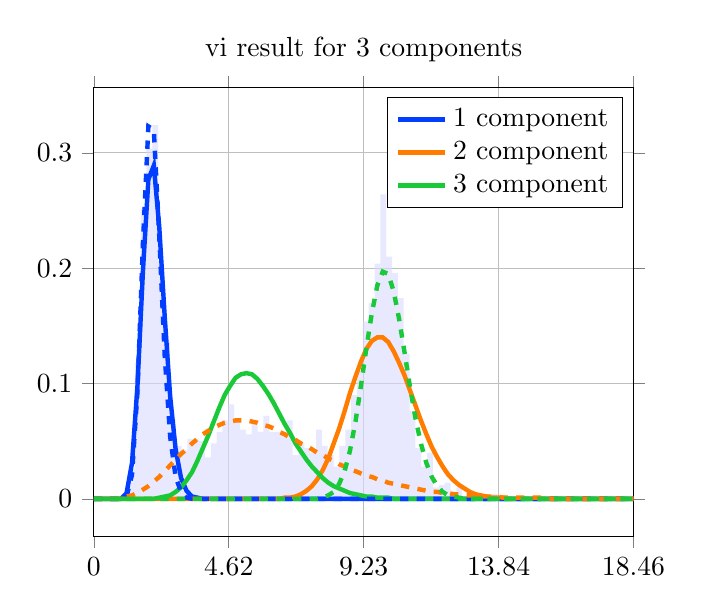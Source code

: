 \begin{tikzpicture}
\begin{axis}[title={vi result for 3 components}, yticklabel style={/pgf/number format/fixed,
            /pgf/number format/precision=3}, grid={major}, yminorgrids={true}, tick align={outside}, xtick={0.0,4.615,9.23,13.844,18.459}, xmin={0.0}, xmax={18.459}, scaled y ticks={false}]
    \addplot[ybar interval, fill={blue!15}, forget plot, opacity={0.6}, draw={none}, bar width={5.0e-6}]
        table[row sep={\\}]
        {
            \\
            1.0  0.004  \\
            1.2  0.026  \\
            1.4  0.118  \\
            1.6  0.252  \\
            1.8  0.304  \\
            2.0  0.324  \\
            2.2  0.206  \\
            2.4  0.136  \\
            2.6  0.068  \\
            2.8  0.046  \\
            3.0  0.042  \\
            3.2  0.052  \\
            3.4  0.052  \\
            3.6  0.05  \\
            3.8  0.036  \\
            4.0  0.048  \\
            4.2  0.058  \\
            4.4  0.068  \\
            4.6  0.082  \\
            4.8  0.068  \\
            5.0  0.06  \\
            5.2  0.056  \\
            5.4  0.066  \\
            5.6  0.058  \\
            5.8  0.072  \\
            6.0  0.058  \\
            6.2  0.058  \\
            6.4  0.058  \\
            6.6  0.068  \\
            6.8  0.038  \\
            7.0  0.048  \\
            7.2  0.044  \\
            7.4  0.04  \\
            7.6  0.06  \\
            7.8  0.046  \\
            8.0  0.038  \\
            8.2  0.028  \\
            8.4  0.046  \\
            8.6  0.06  \\
            8.8  0.09  \\
            9.0  0.11  \\
            9.2  0.154  \\
            9.4  0.17  \\
            9.6  0.204  \\
            9.8  0.264  \\
            10.0  0.21  \\
            10.2  0.196  \\
            10.4  0.174  \\
            10.6  0.126  \\
            10.8  0.076  \\
            11.0  0.044  \\
            11.2  0.028  \\
            11.4  0.04  \\
            11.6  0.01  \\
            11.8  0.012  \\
            12.0  0.014  \\
            12.2  0.006  \\
            12.4  0.01  \\
            12.6  0.0  \\
            12.8  0.002  \\
            13.0  0.002  \\
            13.2  0.0  \\
            13.4  0.002  \\
            13.6  0.004  \\
            13.8  0.0  \\
            14.0  0.0  \\
            14.2  0.002  \\
            14.4  0.0  \\
            14.6  0.002  \\
            14.8  0.0  \\
            15.0  0.0  \\
            15.2  0.0  \\
            15.4  0.0  \\
            15.6  0.0  \\
            15.8  0.002  \\
            16.0  0.0  \\
            16.2  0.0  \\
            16.4  0.0  \\
            16.6  0.0  \\
            16.8  0.0  \\
            17.0  0.0  \\
            17.2  0.0  \\
            17.4  0.0  \\
            17.6  0.002  \\
            17.8  0.0  \\
            18.0  0.0  \\
            18.2  0.0  \\
            18.4  0.002  \\
            18.6  0.0  \\
        }
        ;
    \addplot[style={{ultra thick}}, color={rgb,1:red,0.008;green,0.243;blue,1.0}]
        table[row sep={\\}]
        {
            \\
            0.0  0.0  \\
            0.186  8.193e-20  \\
            0.373  3.382e-12  \\
            0.559  3.085e-8  \\
            0.746  8.965e-6  \\
            0.932  0.0  \\
            1.119  0.005  \\
            1.305  0.031  \\
            1.492  0.098  \\
            1.678  0.197  \\
            1.865  0.277  \\
            2.051  0.289  \\
            2.237  0.236  \\
            2.424  0.158  \\
            2.61  0.089  \\
            2.797  0.043  \\
            2.983  0.018  \\
            3.17  0.007  \\
            3.356  0.002  \\
            3.543  0.001  \\
            3.729  0.0  \\
            3.916  5.664e-5  \\
            4.102  1.418e-5  \\
            4.288  3.344e-6  \\
            4.475  7.458e-7  \\
            4.661  1.581e-7  \\
            4.848  3.198e-8  \\
            5.034  6.195e-9  \\
            5.221  1.153e-9  \\
            5.407  2.067e-10  \\
            5.594  3.578e-11  \\
            5.78  5.996e-12  \\
            5.967  9.746e-13  \\
            6.153  1.54e-13  \\
            6.339  2.368e-14  \\
            6.526  3.55e-15  \\
            6.712  5.198e-16  \\
            6.899  7.44e-17  \\
            7.085  1.042e-17  \\
            7.272  1.431e-18  \\
            7.458  1.927e-19  \\
            7.645  2.548e-20  \\
            7.831  3.312e-21  \\
            8.018  4.233e-22  \\
            8.204  5.325e-23  \\
            8.39  6.599e-24  \\
            8.577  8.06e-25  \\
            8.763  9.709e-26  \\
            8.95  1.154e-26  \\
            9.136  1.355e-27  \\
            9.323  1.571e-28  \\
            9.509  1.8e-29  \\
            9.696  2.04e-30  \\
            9.882  2.287e-31  \\
            10.069  2.537e-32  \\
            10.255  2.787e-33  \\
            10.441  3.031e-34  \\
            10.628  3.267e-35  \\
            10.814  3.489e-36  \\
            11.001  3.694e-37  \\
            11.187  3.878e-38  \\
            11.374  4.038e-39  \\
            11.56  4.173e-40  \\
            11.747  4.279e-41  \\
            11.933  4.355e-42  \\
            12.12  4.401e-43  \\
            12.306  4.417e-44  \\
            12.492  4.403e-45  \\
            12.679  4.361e-46  \\
            12.865  4.292e-47  \\
            13.052  4.198e-48  \\
            13.238  4.082e-49  \\
            13.425  3.946e-50  \\
            13.611  3.793e-51  \\
            13.798  3.626e-52  \\
            13.984  3.448e-53  \\
            14.171  3.262e-54  \\
            14.357  3.07e-55  \\
            14.543  2.875e-56  \\
            14.73  2.68e-57  \\
            14.916  2.486e-58  \\
            15.103  2.296e-59  \\
            15.289  2.111e-60  \\
            15.476  1.932e-61  \\
            15.662  1.761e-62  \\
            15.849  1.599e-63  \\
            16.035  1.445e-64  \\
            16.222  1.301e-65  \\
            16.408  1.167e-66  \\
            16.594  1.043e-67  \\
            16.781  9.287e-69  \\
            16.967  8.239e-70  \\
            17.154  7.283e-71  \\
            17.34  6.416e-72  \\
            17.527  5.633e-73  \\
            17.713  4.929e-74  \\
            17.9  4.299e-75  \\
            18.086  3.738e-76  \\
            18.273  3.24e-77  \\
            18.459  2.799e-78  \\
        }
        ;
    \addlegendentry {1 component}
    \addplot[style={{ultra thick}}, color={rgb,1:red,1.0;green,0.486;blue,0.0}]
        table[row sep={\\}]
        {
            \\
            0.0  0.0  \\
            0.186  5.308e-99  \\
            0.373  5.989e-77  \\
            0.559  2.619e-64  \\
            0.746  1.605e-55  \\
            0.932  7.608e-49  \\
            1.119  1.666e-43  \\
            1.305  4.369e-39  \\
            1.492  2.424e-35  \\
            1.678  4.106e-32  \\
            1.865  2.729e-29  \\
            2.051  8.505e-27  \\
            2.237  1.419e-24  \\
            2.424  1.4e-22  \\
            2.61  8.834e-21  \\
            2.797  3.792e-19  \\
            2.983  1.164e-17  \\
            3.17  2.66e-16  \\
            3.356  4.682e-15  \\
            3.543  6.529e-14  \\
            3.729  7.387e-13  \\
            3.916  6.922e-12  \\
            4.102  5.467e-11  \\
            4.288  3.695e-10  \\
            4.475  2.165e-9  \\
            4.661  1.113e-8  \\
            4.848  5.074e-8  \\
            5.034  2.068e-7  \\
            5.221  7.603e-7  \\
            5.407  2.538e-6  \\
            5.594  7.749e-6  \\
            5.78  2.176e-5  \\
            5.967  5.647e-5  \\
            6.153  0.0  \\
            6.339  0.0  \\
            6.526  0.001  \\
            6.712  0.001  \\
            6.899  0.002  \\
            7.085  0.004  \\
            7.272  0.007  \\
            7.458  0.011  \\
            7.645  0.017  \\
            7.831  0.025  \\
            8.018  0.035  \\
            8.204  0.048  \\
            8.39  0.061  \\
            8.577  0.076  \\
            8.763  0.092  \\
            8.95  0.106  \\
            9.136  0.119  \\
            9.323  0.13  \\
            9.509  0.137  \\
            9.696  0.14  \\
            9.882  0.14  \\
            10.069  0.136  \\
            10.255  0.128  \\
            10.441  0.118  \\
            10.628  0.107  \\
            10.814  0.094  \\
            11.001  0.081  \\
            11.187  0.068  \\
            11.374  0.056  \\
            11.56  0.045  \\
            11.747  0.036  \\
            11.933  0.028  \\
            12.12  0.021  \\
            12.306  0.016  \\
            12.492  0.012  \\
            12.679  0.009  \\
            12.865  0.006  \\
            13.052  0.004  \\
            13.238  0.003  \\
            13.425  0.002  \\
            13.611  0.001  \\
            13.798  0.001  \\
            13.984  0.001  \\
            14.171  0.0  \\
            14.357  0.0  \\
            14.543  0.0  \\
            14.73  9.313e-5  \\
            14.916  5.704e-5  \\
            15.103  3.453e-5  \\
            15.289  2.066e-5  \\
            15.476  1.223e-5  \\
            15.662  7.155e-6  \\
            15.849  4.144e-6  \\
            16.035  2.375e-6  \\
            16.222  1.347e-6  \\
            16.408  7.565e-7  \\
            16.594  4.208e-7  \\
            16.781  2.318e-7  \\
            16.967  1.265e-7  \\
            17.154  6.845e-8  \\
            17.34  3.67e-8  \\
            17.527  1.95e-8  \\
            17.713  1.028e-8  \\
            17.9  5.37e-9  \\
            18.086  2.784e-9  \\
            18.273  1.431e-9  \\
            18.459  7.302e-10  \\
        }
        ;
    \addlegendentry {2 component}
    \addplot[style={{ultra thick}}, color={rgb,1:red,0.102;green,0.788;blue,0.22}]
        table[row sep={\\}]
        {
            \\
            0.0  0.0  \\
            0.186  9.288e-21  \\
            0.373  1.864e-15  \\
            0.559  1.787e-12  \\
            0.746  1.921e-10  \\
            0.932  6.229e-9  \\
            1.119  9.462e-8  \\
            1.305  8.517e-7  \\
            1.492  5.227e-6  \\
            1.678  2.394e-5  \\
            1.865  8.706e-5  \\
            2.051  0.0  \\
            2.237  0.001  \\
            2.424  0.002  \\
            2.61  0.003  \\
            2.797  0.006  \\
            2.983  0.01  \\
            3.17  0.016  \\
            3.356  0.023  \\
            3.543  0.033  \\
            3.729  0.044  \\
            3.916  0.055  \\
            4.102  0.067  \\
            4.288  0.079  \\
            4.475  0.09  \\
            4.661  0.098  \\
            4.848  0.105  \\
            5.034  0.108  \\
            5.221  0.109  \\
            5.407  0.108  \\
            5.594  0.104  \\
            5.78  0.098  \\
            5.967  0.091  \\
            6.153  0.083  \\
            6.339  0.074  \\
            6.526  0.065  \\
            6.712  0.057  \\
            6.899  0.048  \\
            7.085  0.041  \\
            7.272  0.034  \\
            7.458  0.028  \\
            7.645  0.023  \\
            7.831  0.018  \\
            8.018  0.014  \\
            8.204  0.011  \\
            8.39  0.009  \\
            8.577  0.007  \\
            8.763  0.005  \\
            8.95  0.004  \\
            9.136  0.003  \\
            9.323  0.002  \\
            9.509  0.002  \\
            9.696  0.001  \\
            9.882  0.001  \\
            10.069  0.001  \\
            10.255  0.0  \\
            10.441  0.0  \\
            10.628  0.0  \\
            10.814  0.0  \\
            11.001  0.0  \\
            11.187  8.528e-5  \\
            11.374  5.956e-5  \\
            11.56  4.138e-5  \\
            11.747  2.862e-5  \\
            11.933  1.97e-5  \\
            12.12  1.35e-5  \\
            12.306  9.207e-6  \\
            12.492  6.254e-6  \\
            12.679  4.231e-6  \\
            12.865  2.85e-6  \\
            13.052  1.913e-6  \\
            13.238  1.279e-6  \\
            13.425  8.52e-7  \\
            13.611  5.655e-7  \\
            13.798  3.741e-7  \\
            13.984  2.466e-7  \\
            14.171  1.62e-7  \\
            14.357  1.061e-7  \\
            14.543  6.927e-8  \\
            14.73  4.509e-8  \\
            14.916  2.926e-8  \\
            15.103  1.893e-8  \\
            15.289  1.222e-8  \\
            15.476  7.861e-9  \\
            15.662  5.044e-9  \\
            15.849  3.229e-9  \\
            16.035  2.061e-9  \\
            16.222  1.312e-9  \\
            16.408  8.337e-10  \\
            16.594  5.283e-10  \\
            16.781  3.34e-10  \\
            16.967  2.107e-10  \\
            17.154  1.326e-10  \\
            17.34  8.327e-11  \\
            17.527  5.218e-11  \\
            17.713  3.263e-11  \\
            17.9  2.036e-11  \\
            18.086  1.268e-11  \\
            18.273  7.882e-12  \\
            18.459  4.889e-12  \\
        }
        ;
    \addlegendentry {3 component}
    \addplot[style={{ultra thick, dashed}}, color={rgb,1:red,0.008;green,0.243;blue,1.0}]
        table[row sep={\\}]
        {
            \\
            0.0  0.0  \\
            0.186  1.218e-25  \\
            0.373  1.607e-15  \\
            0.559  2.846e-10  \\
            0.746  5.096e-7  \\
            0.932  7.366e-5  \\
            1.119  0.002  \\
            1.305  0.021  \\
            1.492  0.093  \\
            1.678  0.221  \\
            1.865  0.323  \\
            2.051  0.32  \\
            2.237  0.228  \\
            2.424  0.124  \\
            2.61  0.054  \\
            2.797  0.019  \\
            2.983  0.006  \\
            3.17  0.001  \\
            3.356  0.0  \\
            3.543  6.389e-5  \\
            3.729  1.134e-5  \\
            3.916  1.826e-6  \\
            4.102  2.691e-7  \\
            4.288  3.658e-8  \\
            4.475  4.62e-9  \\
            4.661  5.452e-10  \\
            4.848  6.044e-11  \\
            5.034  6.324e-12  \\
            5.221  6.273e-13  \\
            5.407  5.919e-14  \\
            5.594  5.333e-15  \\
            5.78  4.601e-16  \\
            5.967  3.811e-17  \\
            6.153  3.039e-18  \\
            6.339  2.338e-19  \\
            6.526  1.739e-20  \\
            6.712  1.253e-21  \\
            6.899  8.758e-23  \\
            7.085  5.951e-24  \\
            7.272  3.936e-25  \\
            7.458  2.537e-26  \\
            7.645  1.596e-27  \\
            7.831  9.809e-29  \\
            8.018  5.897e-30  \\
            8.204  3.471e-31  \\
            8.39  2.003e-32  \\
            8.577  1.133e-33  \\
            8.763  6.297e-35  \\
            8.95  3.437e-36  \\
            9.136  1.844e-37  \\
            9.323  9.739e-39  \\
            9.509  5.063e-40  \\
            9.696  2.593e-41  \\
            9.882  1.309e-42  \\
            10.069  6.516e-44  \\
            10.255  3.201e-45  \\
            10.441  1.552e-46  \\
            10.628  7.433e-48  \\
            10.814  3.517e-49  \\
            11.001  1.645e-50  \\
            11.187  7.609e-52  \\
            11.374  3.482e-53  \\
            11.56  1.576e-54  \\
            11.747  7.066e-56  \\
            11.933  3.136e-57  \\
            12.12  1.379e-58  \\
            12.306  6.005e-60  \\
            12.492  2.592e-61  \\
            12.679  1.109e-62  \\
            12.865  4.708e-64  \\
            13.052  1.982e-65  \\
            13.238  8.274e-67  \\
            13.425  3.428e-68  \\
            13.611  1.41e-69  \\
            13.798  5.756e-71  \\
            13.984  2.333e-72  \\
            14.171  9.392e-74  \\
            14.357  3.755e-75  \\
            14.543  1.492e-76  \\
            14.73  5.887e-78  \\
            14.916  2.309e-79  \\
            15.103  9.001e-81  \\
            15.289  3.488e-82  \\
            15.476  1.344e-83  \\
            15.662  5.149e-85  \\
            15.849  1.962e-86  \\
            16.035  7.434e-88  \\
            16.222  2.802e-89  \\
            16.408  1.051e-90  \\
            16.594  3.921e-92  \\
            16.781  1.456e-93  \\
            16.967  5.38e-95  \\
            17.154  1.978e-96  \\
            17.34  7.243e-98  \\
            17.527  2.64e-99  \\
            17.713  9.577e-101  \\
            17.9  3.46e-102  \\
            18.086  1.245e-103  \\
            18.273  4.459e-105  \\
            18.459  1.591e-106  \\
        }
        ;
    \addplot[style={{ultra thick, dashed}}, color={rgb,1:red,1.0;green,0.486;blue,0.0}]
        table[row sep={\\}]
        {
            \\
            0.0  0.0  \\
            0.186  6.032e-7  \\
            0.373  1.602e-5  \\
            0.559  0.0  \\
            0.746  0.0  \\
            0.932  0.001  \\
            1.119  0.002  \\
            1.305  0.003  \\
            1.492  0.005  \\
            1.678  0.008  \\
            1.865  0.011  \\
            2.051  0.015  \\
            2.237  0.019  \\
            2.424  0.024  \\
            2.61  0.029  \\
            2.797  0.034  \\
            2.983  0.039  \\
            3.17  0.043  \\
            3.356  0.048  \\
            3.543  0.052  \\
            3.729  0.056  \\
            3.916  0.059  \\
            4.102  0.062  \\
            4.288  0.064  \\
            4.475  0.066  \\
            4.661  0.067  \\
            4.848  0.068  \\
            5.034  0.068  \\
            5.221  0.068  \\
            5.407  0.067  \\
            5.594  0.066  \\
            5.78  0.064  \\
            5.967  0.063  \\
            6.153  0.061  \\
            6.339  0.058  \\
            6.526  0.056  \\
            6.712  0.053  \\
            6.899  0.051  \\
            7.085  0.048  \\
            7.272  0.046  \\
            7.458  0.043  \\
            7.645  0.04  \\
            7.831  0.038  \\
            8.018  0.035  \\
            8.204  0.033  \\
            8.39  0.03  \\
            8.577  0.028  \\
            8.763  0.026  \\
            8.95  0.024  \\
            9.136  0.022  \\
            9.323  0.02  \\
            9.509  0.019  \\
            9.696  0.017  \\
            9.882  0.016  \\
            10.069  0.014  \\
            10.255  0.013  \\
            10.441  0.012  \\
            10.628  0.011  \\
            10.814  0.01  \\
            11.001  0.009  \\
            11.187  0.008  \\
            11.374  0.007  \\
            11.56  0.006  \\
            11.747  0.006  \\
            11.933  0.005  \\
            12.12  0.005  \\
            12.306  0.004  \\
            12.492  0.004  \\
            12.679  0.003  \\
            12.865  0.003  \\
            13.052  0.003  \\
            13.238  0.002  \\
            13.425  0.002  \\
            13.611  0.002  \\
            13.798  0.002  \\
            13.984  0.001  \\
            14.171  0.001  \\
            14.357  0.001  \\
            14.543  0.001  \\
            14.73  0.001  \\
            14.916  0.001  \\
            15.103  0.001  \\
            15.289  0.001  \\
            15.476  0.001  \\
            15.662  0.0  \\
            15.849  0.0  \\
            16.035  0.0  \\
            16.222  0.0  \\
            16.408  0.0  \\
            16.594  0.0  \\
            16.781  0.0  \\
            16.967  0.0  \\
            17.154  0.0  \\
            17.34  0.0  \\
            17.527  0.0  \\
            17.713  0.0  \\
            17.9  9.979e-5  \\
            18.086  8.722e-5  \\
            18.273  7.619e-5  \\
            18.459  6.653e-5  \\
        }
        ;
    \addplot[style={{ultra thick, dashed}}, color={rgb,1:red,0.102;green,0.788;blue,0.22}]
        table[row sep={\\}]
        {
            \\
            0.0  0.0  \\
            0.186  2.388e-260  \\
            0.373  4.607e-202  \\
            0.559  1.219e-168  \\
            0.746  2.135e-145  \\
            0.932  9.883e-128  \\
            1.119  1.357e-113  \\
            1.305  6.844e-102  \\
            1.492  5.704e-92  \\
            1.678  2.07e-83  \\
            1.865  6.342e-76  \\
            2.051  2.629e-69  \\
            2.237  2.09e-63  \\
            2.424  4.153e-58  \\
            2.61  2.533e-53  \\
            2.797  5.582e-49  \\
            2.983  5.069e-45  \\
            3.17  2.113e-41  \\
            3.356  4.418e-38  \\
            3.543  4.994e-35  \\
            3.729  3.25e-32  \\
            3.916  1.286e-29  \\
            4.102  3.236e-27  \\
            4.288  5.398e-25  \\
            4.475  6.179e-23  \\
            4.661  5.005e-21  \\
            4.848  2.948e-19  \\
            5.034  1.293e-17  \\
            5.221  4.317e-16  \\
            5.407  1.118e-14  \\
            5.594  2.285e-13  \\
            5.78  3.742e-12  \\
            5.967  4.983e-11  \\
            6.153  5.463e-10  \\
            6.339  4.988e-9  \\
            6.526  3.834e-8  \\
            6.712  2.505e-7  \\
            6.899  1.403e-6  \\
            7.085  6.799e-6  \\
            7.272  2.87e-5  \\
            7.458  0.0  \\
            7.645  0.0  \\
            7.831  0.001  \\
            8.018  0.003  \\
            8.204  0.006  \\
            8.39  0.013  \\
            8.577  0.024  \\
            8.763  0.042  \\
            8.95  0.067  \\
            9.136  0.098  \\
            9.323  0.131  \\
            9.509  0.161  \\
            9.696  0.185  \\
            9.882  0.197  \\
            10.069  0.195  \\
            10.255  0.18  \\
            10.441  0.156  \\
            10.628  0.127  \\
            10.814  0.097  \\
            11.001  0.07  \\
            11.187  0.048  \\
            11.374  0.031  \\
            11.56  0.019  \\
            11.747  0.011  \\
            11.933  0.006  \\
            12.12  0.003  \\
            12.306  0.002  \\
            12.492  0.001  \\
            12.679  0.0  \\
            12.865  0.0  \\
            13.052  6.385e-5  \\
            13.238  2.58e-5  \\
            13.425  1.002e-5  \\
            13.611  3.744e-6  \\
            13.798  1.348e-6  \\
            13.984  4.68e-7  \\
            14.171  1.568e-7  \\
            14.357  5.077e-8  \\
            14.543  1.59e-8  \\
            14.73  4.816e-9  \\
            14.916  1.414e-9  \\
            15.103  4.022e-10  \\
            15.289  1.11e-10  \\
            15.476  2.974e-11  \\
            15.662  7.742e-12  \\
            15.849  1.959e-12  \\
            16.035  4.824e-13  \\
            16.222  1.156e-13  \\
            16.408  2.699e-14  \\
            16.594  6.141e-15  \\
            16.781  1.363e-15  \\
            16.967  2.95e-16  \\
            17.154  6.235e-17  \\
            17.34  1.287e-17  \\
            17.527  2.597e-18  \\
            17.713  5.123e-19  \\
            17.9  9.884e-20  \\
            18.086  1.866e-20  \\
            18.273  3.451e-21  \\
            18.459  6.249e-22  \\
        }
        ;
\end{axis}
\end{tikzpicture}
